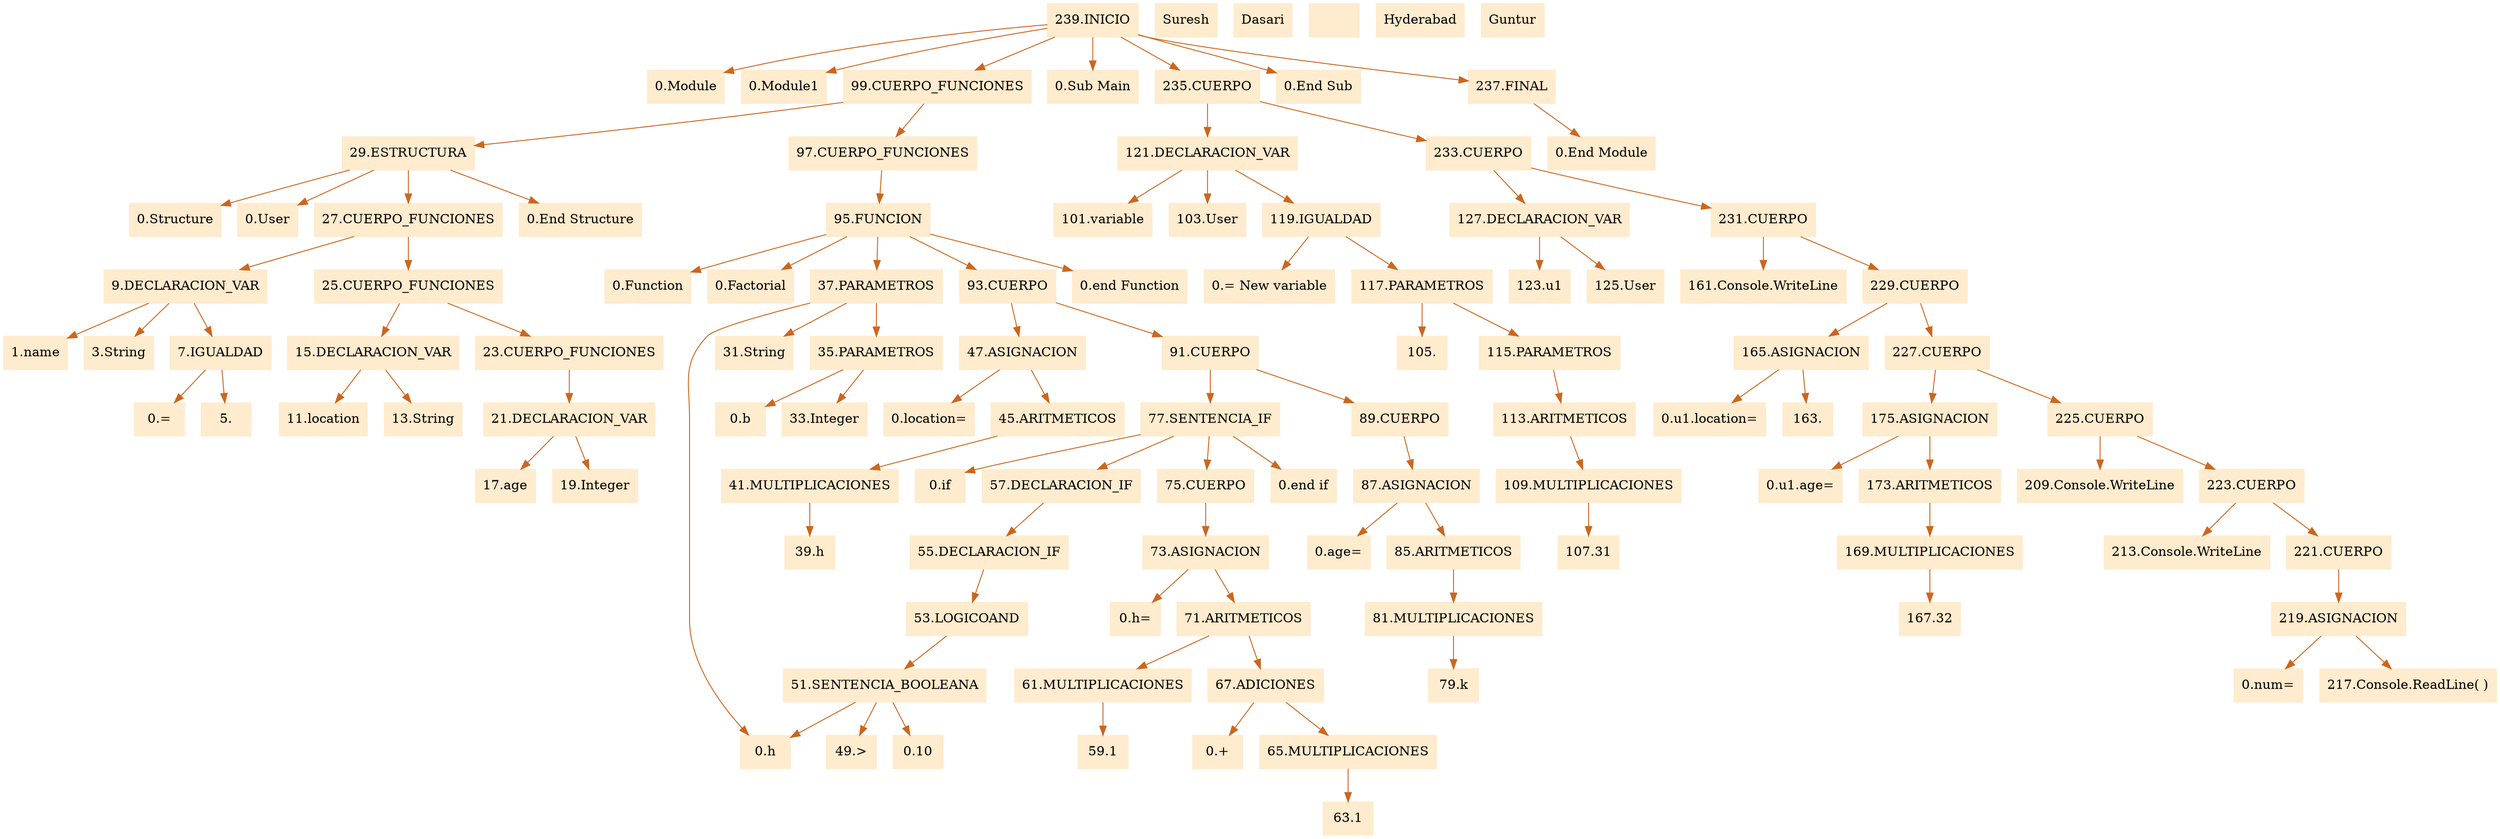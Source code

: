 digraph G {node[shape=box, style=filled, color=blanchedalmond]; edge[color=chocolate3];rankdir=UD 

"239.INICIO"->"0.Module"
"239.INICIO"->"0.Module1"
"239.INICIO"->"99.CUERPO_FUNCIONES"
"99.CUERPO_FUNCIONES"->"29.ESTRUCTURA"
"29.ESTRUCTURA"->"0.Structure"
"29.ESTRUCTURA"->"0.User"
"29.ESTRUCTURA"->"27.CUERPO_FUNCIONES"
"27.CUERPO_FUNCIONES"->"9.DECLARACION_VAR"
"9.DECLARACION_VAR"->"1.name"
"9.DECLARACION_VAR"->"3.String"
"9.DECLARACION_VAR"->"7.IGUALDAD"
"7.IGUALDAD"->"0.="
"7.IGUALDAD"->"5."Suresh Dasari""
"27.CUERPO_FUNCIONES"->"25.CUERPO_FUNCIONES"
"25.CUERPO_FUNCIONES"->"15.DECLARACION_VAR"
"15.DECLARACION_VAR"->"11.location"
"15.DECLARACION_VAR"->"13.String"
"25.CUERPO_FUNCIONES"->"23.CUERPO_FUNCIONES"
"23.CUERPO_FUNCIONES"->"21.DECLARACION_VAR"
"21.DECLARACION_VAR"->"17.age"
"21.DECLARACION_VAR"->"19.Integer"
"29.ESTRUCTURA"->"0.End Structure"
"99.CUERPO_FUNCIONES"->"97.CUERPO_FUNCIONES"
"97.CUERPO_FUNCIONES"->"95.FUNCION"
"95.FUNCION"->"0.Function"
"95.FUNCION"->"0.Factorial"
"95.FUNCION"->"37.PARAMETROS"
"37.PARAMETROS"->"0.h"
"37.PARAMETROS"->"31.String"
"37.PARAMETROS"->"35.PARAMETROS"
"35.PARAMETROS"->"0.b"
"35.PARAMETROS"->"33.Integer"
"95.FUNCION"->"93.CUERPO"
"93.CUERPO"->"47.ASIGNACION"
"47.ASIGNACION"->"0.location="
"47.ASIGNACION"->"45.ARITMETICOS"
"45.ARITMETICOS"->"41.MULTIPLICACIONES"
"41.MULTIPLICACIONES"->"39.h"
"93.CUERPO"->"91.CUERPO"
"91.CUERPO"->"77.SENTENCIA_IF"
"77.SENTENCIA_IF"->"0.if"
"77.SENTENCIA_IF"->"57.DECLARACION_IF"
"57.DECLARACION_IF"->"55.DECLARACION_IF"
"55.DECLARACION_IF"->"53.LOGICOAND"
"53.LOGICOAND"->"51.SENTENCIA_BOOLEANA"
"51.SENTENCIA_BOOLEANA"->"0.h"
"51.SENTENCIA_BOOLEANA"->"49.>"
"51.SENTENCIA_BOOLEANA"->"0.10"
"77.SENTENCIA_IF"->"75.CUERPO"
"75.CUERPO"->"73.ASIGNACION"
"73.ASIGNACION"->"0.h="
"73.ASIGNACION"->"71.ARITMETICOS"
"71.ARITMETICOS"->"61.MULTIPLICACIONES"
"61.MULTIPLICACIONES"->"59.1"
"71.ARITMETICOS"->"67.ADICIONES"
"67.ADICIONES"->"0.+"
"67.ADICIONES"->"65.MULTIPLICACIONES"
"65.MULTIPLICACIONES"->"63.1"
"77.SENTENCIA_IF"->"0.end if"
"91.CUERPO"->"89.CUERPO"
"89.CUERPO"->"87.ASIGNACION"
"87.ASIGNACION"->"0.age="
"87.ASIGNACION"->"85.ARITMETICOS"
"85.ARITMETICOS"->"81.MULTIPLICACIONES"
"81.MULTIPLICACIONES"->"79.k"
"95.FUNCION"->"0.end Function"
"239.INICIO"->"0.Sub Main"
"239.INICIO"->"235.CUERPO"
"235.CUERPO"->"121.DECLARACION_VAR"
"121.DECLARACION_VAR"->"101.variable"
"121.DECLARACION_VAR"->"103.User"
"121.DECLARACION_VAR"->"119.IGUALDAD"
"119.IGUALDAD"->"0.= New variable"
"119.IGUALDAD"->"117.PARAMETROS"
"117.PARAMETROS"->"105."Hyderabad""
"117.PARAMETROS"->"115.PARAMETROS"
"115.PARAMETROS"->"113.ARITMETICOS"
"113.ARITMETICOS"->"109.MULTIPLICACIONES"
"109.MULTIPLICACIONES"->"107.31"
"235.CUERPO"->"233.CUERPO"
"233.CUERPO"->"127.DECLARACION_VAR"
"127.DECLARACION_VAR"->"123.u1"
"127.DECLARACION_VAR"->"125.User"
"233.CUERPO"->"231.CUERPO"
"231.CUERPO"->"161.Console.WriteLine"
"231.CUERPO"->"229.CUERPO"
"229.CUERPO"->"165.ASIGNACION"
"165.ASIGNACION"->"0.u1.location="
"165.ASIGNACION"->"163."Guntur""
"229.CUERPO"->"227.CUERPO"
"227.CUERPO"->"175.ASIGNACION"
"175.ASIGNACION"->"0.u1.age="
"175.ASIGNACION"->"173.ARITMETICOS"
"173.ARITMETICOS"->"169.MULTIPLICACIONES"
"169.MULTIPLICACIONES"->"167.32"
"227.CUERPO"->"225.CUERPO"
"225.CUERPO"->"209.Console.WriteLine"
"225.CUERPO"->"223.CUERPO"
"223.CUERPO"->"213.Console.WriteLine"
"223.CUERPO"->"221.CUERPO"
"221.CUERPO"->"219.ASIGNACION"
"219.ASIGNACION"->"0.num="
"219.ASIGNACION"->"217.Console.ReadLine( )"
"239.INICIO"->"0.End Sub"
"239.INICIO"->"237.FINAL"
"237.FINAL"->"0.End Module"


}
